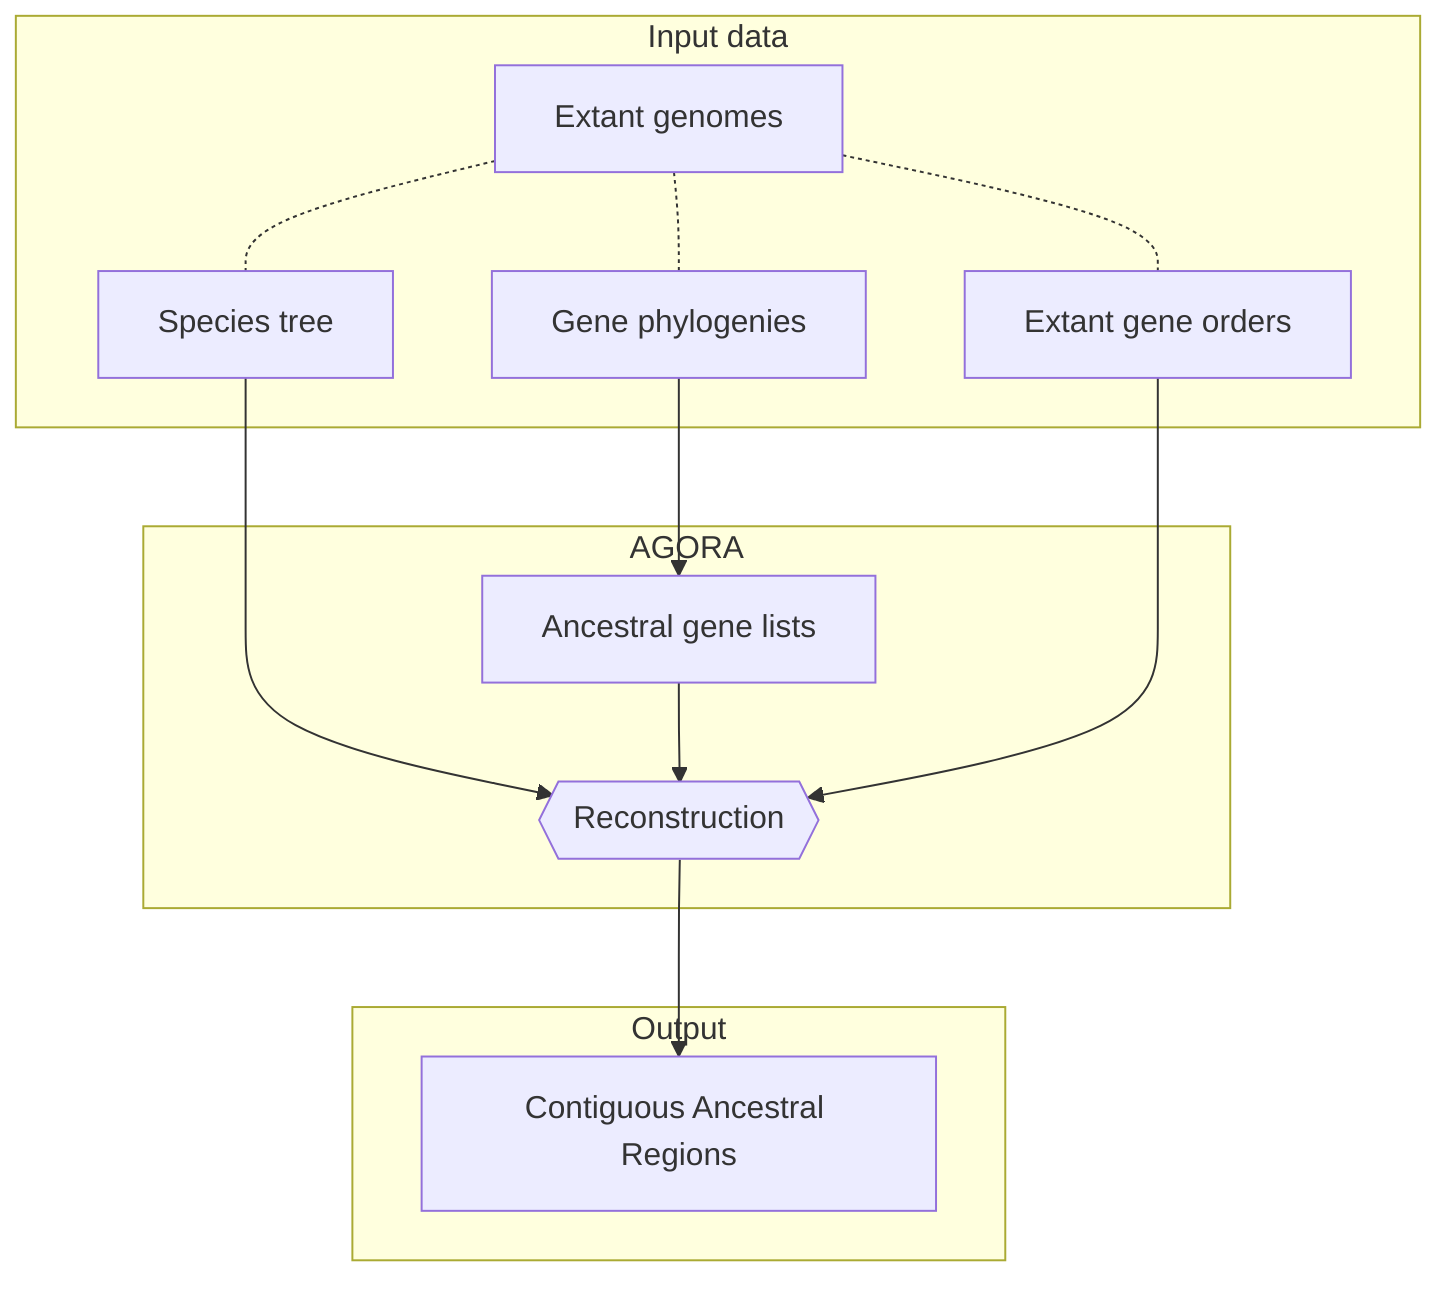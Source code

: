 graph TD
  subgraph Input data
    A[Extant genomes]
    B[Species tree]
    C[Gene phylogenies]
    D[Extant gene orders]
  end
  subgraph AGORA
    E[Ancestral gene lists]
    F{{Reconstruction}}
  end
  subgraph Output
    G[Contiguous Ancestral Regions]
  end
  A -.- B & C & D
  C --> E
  B & E & D --> F --> G